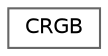 digraph "Graphical Class Hierarchy"
{
 // INTERACTIVE_SVG=YES
 // LATEX_PDF_SIZE
  bgcolor="transparent";
  edge [fontname=Helvetica,fontsize=10,labelfontname=Helvetica,labelfontsize=10];
  node [fontname=Helvetica,fontsize=10,shape=box,height=0.2,width=0.4];
  rankdir="LR";
  Node0 [id="Node000000",label="CRGB",height=0.2,width=0.4,color="grey40", fillcolor="white", style="filled",URL="$d7/d82/struct_c_r_g_b.html",tooltip="Representation of an RGB pixel (Red, Green, Blue)"];
}
